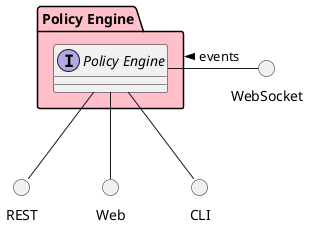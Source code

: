 @startuml



package "Policy Engine" #pink {

    interface "Policy Engine" as i {
    
    
    }
}

circle REST
circle Web
circle CLI
circle WebSocket

i -down- Web
i -down- CLI
i -down- REST
WebSocket -left- i: events >

package "Policy Engine" #pink {


}



@enduml

